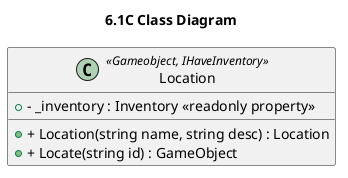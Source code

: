 @startuml

title 6.1C Class Diagram


class Location  <<Gameobject, IHaveInventory>> {
  + - _inventory : Inventory <<readonly property>>
  
  + + Location(string name, string desc) : Location
  + + Locate(string id) : GameObject
 
}



@enduml